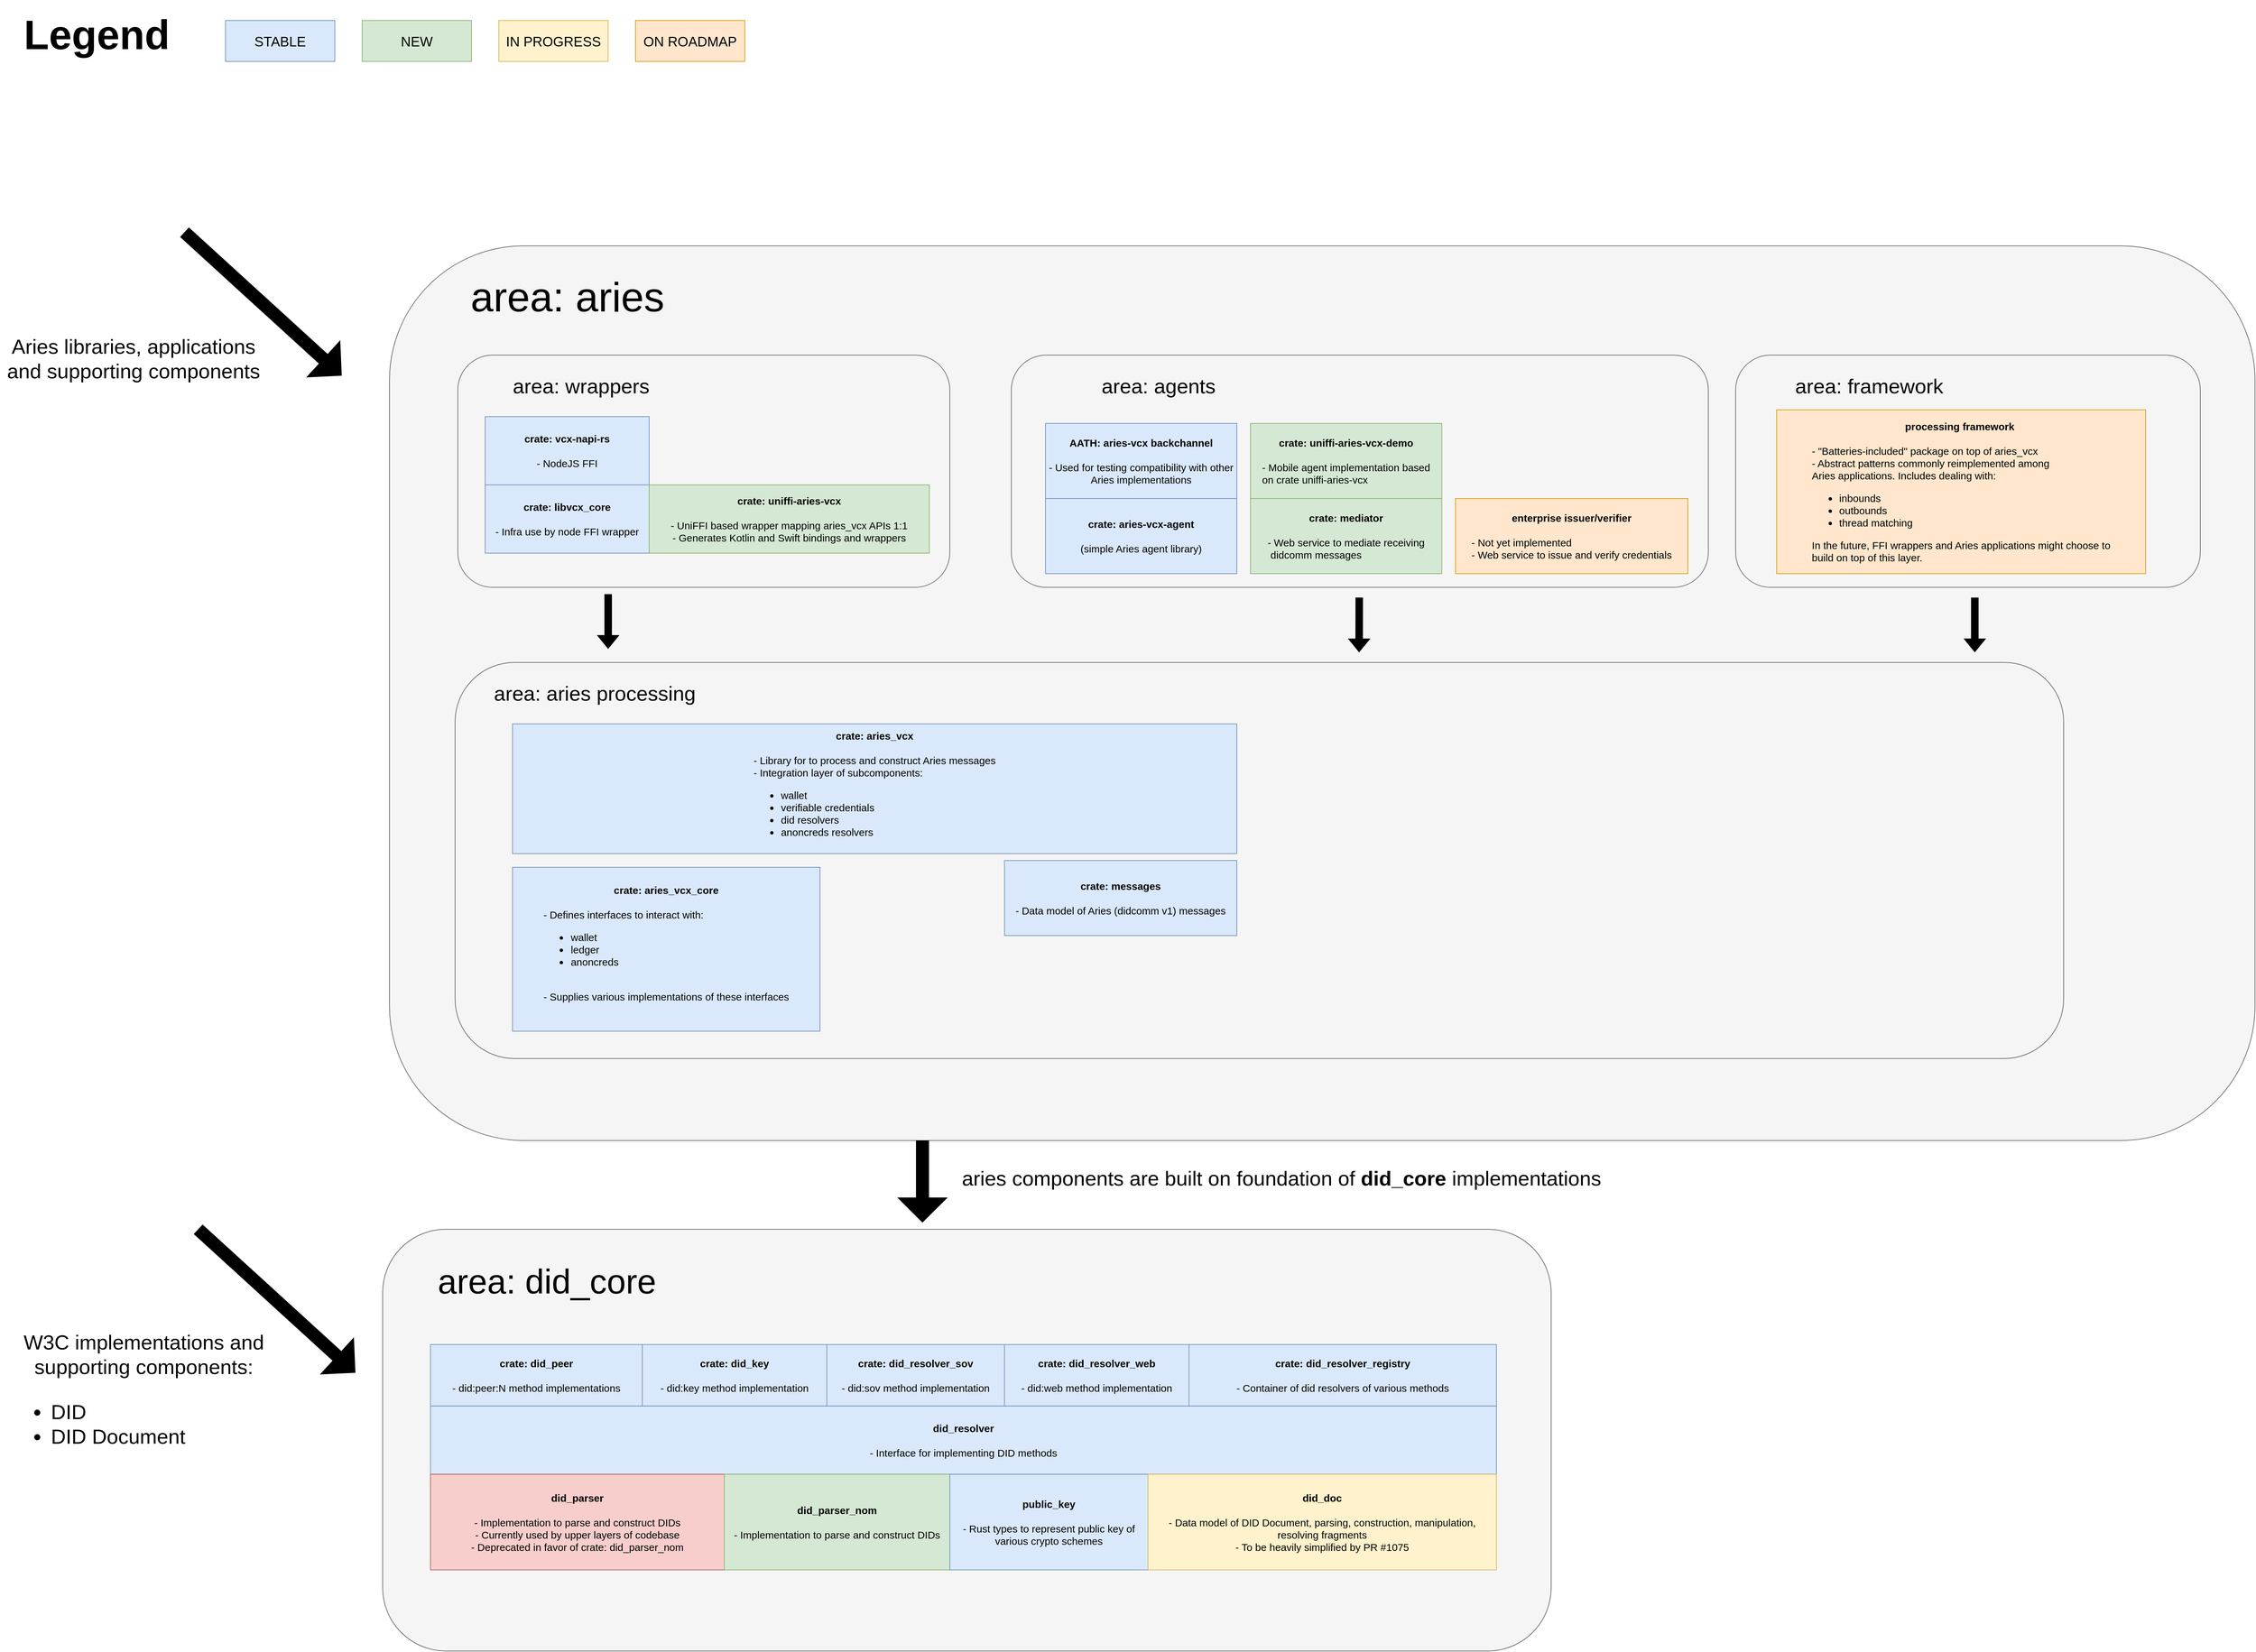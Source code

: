 <mxfile version="21.6.8" type="device">
  <diagram name="Page-1" id="2gMI9P0glSQoVap8a_1F">
    <mxGraphModel dx="4967" dy="4096" grid="1" gridSize="10" guides="1" tooltips="1" connect="1" arrows="1" fold="1" page="1" pageScale="1" pageWidth="827" pageHeight="1169" math="0" shadow="0">
      <root>
        <mxCell id="0" />
        <mxCell id="1" parent="0" />
        <mxCell id="wlWXBuXumkqJe68e9Swo-39" value="" style="rounded=1;whiteSpace=wrap;html=1;fillColor=#f5f5f5;fontColor=#333333;strokeColor=#666666;" parent="1" vertex="1">
          <mxGeometry x="330" y="70" width="2730" height="1310" as="geometry" />
        </mxCell>
        <mxCell id="xXkkuHF4uPc2ZPr-TK46-42" value="" style="rounded=1;whiteSpace=wrap;html=1;fillColor=#f5f5f5;fontColor=#333333;strokeColor=#666666;" vertex="1" parent="1">
          <mxGeometry x="426" y="680" width="2354" height="580" as="geometry" />
        </mxCell>
        <mxCell id="wlWXBuXumkqJe68e9Swo-18" value="" style="rounded=1;whiteSpace=wrap;html=1;fillColor=#f5f5f5;fontColor=#333333;strokeColor=#666666;" parent="1" vertex="1">
          <mxGeometry x="1240" y="230" width="1020" height="340" as="geometry" />
        </mxCell>
        <mxCell id="wlWXBuXumkqJe68e9Swo-19" value="&lt;font style=&quot;font-size: 30px;&quot;&gt;area: agents&lt;/font&gt;" style="text;html=1;align=center;verticalAlign=middle;resizable=0;points=[];autosize=1;strokeColor=none;fillColor=none;" parent="1" vertex="1">
          <mxGeometry x="1360" y="250" width="190" height="50" as="geometry" />
        </mxCell>
        <mxCell id="wlWXBuXumkqJe68e9Swo-15" value="" style="rounded=1;whiteSpace=wrap;html=1;fillColor=#f5f5f5;fontColor=#333333;strokeColor=#666666;" parent="1" vertex="1">
          <mxGeometry x="430" y="230" width="720" height="340" as="geometry" />
        </mxCell>
        <mxCell id="wlWXBuXumkqJe68e9Swo-2" value="&lt;h1&gt;&lt;font style=&quot;font-size: 60px;&quot;&gt;Legend&lt;/font&gt;&lt;/h1&gt;" style="text;html=1;strokeColor=none;fillColor=none;spacing=5;spacingTop=-20;whiteSpace=wrap;overflow=hidden;rounded=0;" parent="1" vertex="1">
          <mxGeometry x="-210" y="-280" width="240" height="80" as="geometry" />
        </mxCell>
        <mxCell id="wlWXBuXumkqJe68e9Swo-4" value="&lt;font style=&quot;font-size: 20px;&quot;&gt;STABLE&lt;/font&gt;" style="rounded=0;whiteSpace=wrap;html=1;fillColor=#dae8fc;strokeColor=#6c8ebf;" parent="1" vertex="1">
          <mxGeometry x="90" y="-260" width="160" height="60" as="geometry" />
        </mxCell>
        <mxCell id="wlWXBuXumkqJe68e9Swo-5" value="&lt;font style=&quot;font-size: 20px;&quot;&gt;NEW&lt;/font&gt;" style="rounded=0;whiteSpace=wrap;html=1;fillColor=#d5e8d4;strokeColor=#82b366;" parent="1" vertex="1">
          <mxGeometry x="290" y="-260" width="160" height="60" as="geometry" />
        </mxCell>
        <mxCell id="wlWXBuXumkqJe68e9Swo-6" value="&lt;font style=&quot;font-size: 20px;&quot;&gt;IN PROGRESS&lt;/font&gt;" style="rounded=0;whiteSpace=wrap;html=1;fillColor=#fff2cc;strokeColor=#d6b656;" parent="1" vertex="1">
          <mxGeometry x="490" y="-260" width="160" height="60" as="geometry" />
        </mxCell>
        <mxCell id="wlWXBuXumkqJe68e9Swo-10" value="&lt;font style=&quot;font-size: 15px;&quot;&gt;&lt;b&gt;crate: libvcx_core&lt;/b&gt;&lt;br&gt;&lt;br&gt;- Infra use by node FFI wrapper&lt;br&gt;&lt;/font&gt;" style="rounded=0;whiteSpace=wrap;html=1;fillColor=#dae8fc;strokeColor=#6c8ebf;" parent="1" vertex="1">
          <mxGeometry x="470" y="420" width="240" height="100" as="geometry" />
        </mxCell>
        <mxCell id="wlWXBuXumkqJe68e9Swo-11" value="&lt;font style=&quot;font-size: 15px;&quot;&gt;&lt;b&gt;&lt;font style=&quot;font-size: 15px;&quot;&gt;crate: vcx-napi-rs&lt;/font&gt;&lt;br&gt;&lt;/b&gt;&lt;br&gt;- NodeJS FFI&lt;/font&gt;" style="rounded=0;whiteSpace=wrap;html=1;fillColor=#dae8fc;strokeColor=#6c8ebf;" parent="1" vertex="1">
          <mxGeometry x="470" y="320" width="240" height="100" as="geometry" />
        </mxCell>
        <mxCell id="wlWXBuXumkqJe68e9Swo-13" value="&lt;font style=&quot;font-size: 15px;&quot;&gt;&lt;b&gt;&lt;font style=&quot;font-size: 15px;&quot;&gt;crate: mediator&lt;/font&gt;&lt;br&gt;&lt;/b&gt;&lt;br&gt;&lt;div style=&quot;text-align: left;&quot;&gt;&lt;span style=&quot;background-color: initial;&quot;&gt;- Web service to mediate receiving&lt;/span&gt;&lt;/div&gt;&lt;div style=&quot;text-align: left;&quot;&gt;&lt;span style=&quot;background-color: initial;&quot;&gt;&amp;nbsp;didcomm messages&lt;/span&gt;&lt;/div&gt;&lt;/font&gt;" style="rounded=0;whiteSpace=wrap;html=1;fillColor=#d5e8d4;strokeColor=#82b366;" parent="1" vertex="1">
          <mxGeometry x="1590" y="440" width="280" height="110" as="geometry" />
        </mxCell>
        <mxCell id="wlWXBuXumkqJe68e9Swo-14" value="&lt;font style=&quot;font-size: 15px;&quot;&gt;&lt;b&gt;&lt;font style=&quot;font-size: 15px;&quot;&gt;crate: uniffi-aries-vcx&lt;/font&gt;&lt;br&gt;&lt;/b&gt;&lt;br&gt;- UniFFI based wrapper mapping aries_vcx APIs 1:1&lt;br&gt;- Generates Kotlin and Swift bindings and wrappers&lt;br&gt;&lt;/font&gt;" style="rounded=0;whiteSpace=wrap;html=1;fillColor=#d5e8d4;strokeColor=#82b366;" parent="1" vertex="1">
          <mxGeometry x="710" y="420" width="410" height="100" as="geometry" />
        </mxCell>
        <mxCell id="wlWXBuXumkqJe68e9Swo-16" value="&lt;font style=&quot;font-size: 30px;&quot;&gt;area: wrappers&lt;/font&gt;" style="text;html=1;align=center;verticalAlign=middle;resizable=0;points=[];autosize=1;strokeColor=none;fillColor=none;" parent="1" vertex="1">
          <mxGeometry x="500" y="250" width="220" height="50" as="geometry" />
        </mxCell>
        <mxCell id="wlWXBuXumkqJe68e9Swo-20" value="&lt;font style=&quot;font-size: 15px;&quot;&gt;&lt;b&gt;&lt;font style=&quot;font-size: 15px;&quot;&gt;crate: aries-vcx-agent&lt;/font&gt;&lt;br&gt;&lt;/b&gt;&lt;br&gt;(simple Aries agent library)&lt;/font&gt;" style="rounded=0;whiteSpace=wrap;html=1;fillColor=#dae8fc;strokeColor=#6c8ebf;" parent="1" vertex="1">
          <mxGeometry x="1290" y="440" width="280" height="110" as="geometry" />
        </mxCell>
        <mxCell id="wlWXBuXumkqJe68e9Swo-21" value="&lt;font style=&quot;font-size: 15px;&quot;&gt;&lt;b&gt;AATH: aries-vcx backchannel&lt;/b&gt;&lt;br&gt;&lt;br&gt;- Used for testing compatibility with other Aries implementations&lt;br&gt;&lt;/font&gt;" style="rounded=0;whiteSpace=wrap;html=1;fillColor=#dae8fc;strokeColor=#6c8ebf;" parent="1" vertex="1">
          <mxGeometry x="1290" y="330" width="280" height="110" as="geometry" />
        </mxCell>
        <mxCell id="wlWXBuXumkqJe68e9Swo-43" value="&lt;font style=&quot;font-size: 15px;&quot;&gt;&lt;b&gt;enterprise issuer/verifier&lt;/b&gt;&lt;br&gt;&lt;br&gt;&lt;div style=&quot;text-align: left;&quot;&gt;&lt;span style=&quot;background-color: initial;&quot;&gt;- Not yet implemented&lt;/span&gt;&lt;/div&gt;&lt;div style=&quot;text-align: left;&quot;&gt;&lt;span style=&quot;background-color: initial;&quot;&gt;- Web service to issue and verify credentials&lt;/span&gt;&lt;/div&gt;&lt;/font&gt;" style="rounded=0;whiteSpace=wrap;html=1;fillColor=#ffe6cc;strokeColor=#d79b00;" parent="1" vertex="1">
          <mxGeometry x="1890" y="440" width="340" height="110" as="geometry" />
        </mxCell>
        <mxCell id="wlWXBuXumkqJe68e9Swo-44" value="&lt;font style=&quot;font-size: 20px;&quot;&gt;ON ROADMAP&lt;/font&gt;" style="rounded=0;whiteSpace=wrap;html=1;fillColor=#ffe6cc;strokeColor=#d79b00;" parent="1" vertex="1">
          <mxGeometry x="690" y="-260" width="160" height="60" as="geometry" />
        </mxCell>
        <mxCell id="wlWXBuXumkqJe68e9Swo-45" value="&lt;font style=&quot;font-size: 60px;&quot;&gt;area: aries&lt;/font&gt;" style="text;html=1;align=center;verticalAlign=middle;resizable=0;points=[];autosize=1;strokeColor=none;fillColor=none;" parent="1" vertex="1">
          <mxGeometry x="435" y="100" width="310" height="90" as="geometry" />
        </mxCell>
        <mxCell id="xXkkuHF4uPc2ZPr-TK46-2" value="" style="rounded=1;whiteSpace=wrap;html=1;fillColor=#f5f5f5;fontColor=#333333;strokeColor=#666666;" vertex="1" parent="1">
          <mxGeometry x="320" y="1510" width="1710" height="617.5" as="geometry" />
        </mxCell>
        <mxCell id="xXkkuHF4uPc2ZPr-TK46-18" value="&lt;font style=&quot;font-size: 50px;&quot;&gt;area: did_core&lt;/font&gt;" style="text;html=1;align=center;verticalAlign=middle;resizable=0;points=[];autosize=1;strokeColor=none;fillColor=none;" vertex="1" parent="1">
          <mxGeometry x="390" y="1551" width="340" height="70" as="geometry" />
        </mxCell>
        <mxCell id="wlWXBuXumkqJe68e9Swo-23" value="&lt;font style=&quot;font-size: 15px;&quot;&gt;&lt;b&gt;did_resolver&lt;/b&gt;&lt;br&gt;&lt;br&gt;- Interface for implementing DID methods&lt;br&gt;&lt;/font&gt;" style="rounded=0;whiteSpace=wrap;html=1;fillColor=#dae8fc;strokeColor=#6c8ebf;" parent="1" vertex="1">
          <mxGeometry x="390" y="1768.75" width="1560" height="100" as="geometry" />
        </mxCell>
        <mxCell id="wlWXBuXumkqJe68e9Swo-24" value="&lt;font style=&quot;font-size: 15px;&quot;&gt;&lt;b&gt;crate: did_peer&lt;/b&gt;&lt;br&gt;&lt;br&gt;- did:peer:N method implementations&lt;br&gt;&lt;/font&gt;" style="rounded=0;whiteSpace=wrap;html=1;fillColor=#dae8fc;strokeColor=#6c8ebf;" parent="1" vertex="1">
          <mxGeometry x="390" y="1678.75" width="310" height="90" as="geometry" />
        </mxCell>
        <mxCell id="xXkkuHF4uPc2ZPr-TK46-30" value="&lt;font style=&quot;font-size: 15px;&quot;&gt;&lt;b&gt;crate: did_key&lt;/b&gt;&lt;br&gt;&lt;br&gt;- did:key method implementation&lt;br&gt;&lt;/font&gt;" style="rounded=0;whiteSpace=wrap;html=1;fillColor=#dae8fc;strokeColor=#6c8ebf;" vertex="1" parent="1">
          <mxGeometry x="700" y="1678.75" width="270" height="90" as="geometry" />
        </mxCell>
        <mxCell id="xXkkuHF4uPc2ZPr-TK46-31" value="&lt;font style=&quot;font-size: 15px;&quot;&gt;&lt;b&gt;did_parser&lt;/b&gt;&lt;br&gt;&lt;br&gt;- Implementation to parse and construct DIDs&lt;br&gt;- Currently used by upper layers of codebase&lt;br&gt;- Deprecated in favor of crate: did_parser_nom&lt;br&gt;&lt;/font&gt;" style="rounded=0;whiteSpace=wrap;html=1;fillColor=#f8cecc;strokeColor=#b85450;" vertex="1" parent="1">
          <mxGeometry x="390" y="1868.75" width="430" height="140" as="geometry" />
        </mxCell>
        <mxCell id="xXkkuHF4uPc2ZPr-TK46-32" value="&lt;b&gt;&lt;font style=&quot;font-size: 15px;&quot;&gt;did_parser_nom&lt;br&gt;&lt;br&gt;&lt;/font&gt;&lt;/b&gt;&lt;font style=&quot;font-size: 15px;&quot;&gt;- Implementation to parse and construct DIDs&lt;/font&gt;&lt;b&gt;&lt;font style=&quot;font-size: 15px;&quot;&gt;&lt;br&gt;&lt;/font&gt;&lt;/b&gt;" style="rounded=0;whiteSpace=wrap;html=1;fillColor=#d5e8d4;strokeColor=#82b366;" vertex="1" parent="1">
          <mxGeometry x="820" y="1868.75" width="330" height="140" as="geometry" />
        </mxCell>
        <mxCell id="xXkkuHF4uPc2ZPr-TK46-33" value="&lt;font style=&quot;font-size: 15px;&quot;&gt;&lt;b&gt;public_key&lt;/b&gt;&lt;br&gt;&lt;br&gt;- Rust types to represent public key of various crypto schemes&lt;br&gt;&lt;/font&gt;" style="rounded=0;whiteSpace=wrap;html=1;fillColor=#dae8fc;strokeColor=#6c8ebf;" vertex="1" parent="1">
          <mxGeometry x="1150" y="1868.75" width="290" height="140" as="geometry" />
        </mxCell>
        <mxCell id="xXkkuHF4uPc2ZPr-TK46-34" value="&lt;font style=&quot;font-size: 15px;&quot;&gt;&lt;b&gt;crate: did_resolver_registry&lt;/b&gt;&lt;br&gt;&lt;br&gt;- Container of did resolvers of various methods&lt;br&gt;&lt;/font&gt;" style="rounded=0;whiteSpace=wrap;html=1;fillColor=#dae8fc;strokeColor=#6c8ebf;" vertex="1" parent="1">
          <mxGeometry x="1500" y="1678.75" width="450" height="90" as="geometry" />
        </mxCell>
        <mxCell id="xXkkuHF4uPc2ZPr-TK46-35" value="&lt;font style=&quot;font-size: 15px;&quot;&gt;&lt;b&gt;did_doc&lt;/b&gt;&lt;br&gt;&lt;br&gt;- Data model of DID Document, parsing, construction, manipulation, resolving fragments&lt;br&gt;- To be heavily simplified by PR #1075&lt;br&gt;&lt;/font&gt;" style="rounded=0;whiteSpace=wrap;html=1;fillColor=#fff2cc;strokeColor=#d6b656;" vertex="1" parent="1">
          <mxGeometry x="1440" y="1868.75" width="510" height="140" as="geometry" />
        </mxCell>
        <mxCell id="xXkkuHF4uPc2ZPr-TK46-36" value="&lt;font style=&quot;font-size: 15px;&quot;&gt;&lt;b&gt;crate: did_resolver_sov&lt;/b&gt;&lt;br&gt;&lt;br&gt;- did:sov method implementation&lt;br&gt;&lt;/font&gt;" style="rounded=0;whiteSpace=wrap;html=1;fillColor=#dae8fc;strokeColor=#6c8ebf;" vertex="1" parent="1">
          <mxGeometry x="970" y="1678.75" width="260" height="90" as="geometry" />
        </mxCell>
        <mxCell id="xXkkuHF4uPc2ZPr-TK46-37" value="&lt;font style=&quot;font-size: 15px;&quot;&gt;&lt;b&gt;crate: did_resolver_web&lt;/b&gt;&lt;br&gt;&lt;br&gt;- did:web method implementation&lt;br&gt;&lt;/font&gt;" style="rounded=0;whiteSpace=wrap;html=1;fillColor=#dae8fc;strokeColor=#6c8ebf;" vertex="1" parent="1">
          <mxGeometry x="1230" y="1678.75" width="270" height="90" as="geometry" />
        </mxCell>
        <mxCell id="wlWXBuXumkqJe68e9Swo-12" value="&lt;font style=&quot;font-size: 15px;&quot;&gt;&lt;b style=&quot;&quot;&gt;&lt;font style=&quot;font-size: 15px;&quot;&gt;crate: aries_vcx&lt;/font&gt;&lt;br&gt;&lt;/b&gt;&lt;br&gt;&lt;/font&gt;&lt;div style=&quot;text-align: left; font-size: 15px;&quot;&gt;&lt;span style=&quot;background-color: initial;&quot;&gt;&lt;font style=&quot;font-size: 15px;&quot;&gt;- Library for to process and construct Aries messages&lt;/font&gt;&lt;/span&gt;&lt;/div&gt;&lt;div style=&quot;text-align: left; font-size: 15px;&quot;&gt;&lt;span style=&quot;background-color: initial;&quot;&gt;&lt;font style=&quot;font-size: 15px;&quot;&gt;- Integration layer of subcomponents:&lt;/font&gt;&lt;/span&gt;&lt;/div&gt;&lt;div style=&quot;text-align: left; font-size: 15px;&quot;&gt;&lt;ul style=&quot;&quot;&gt;&lt;li style=&quot;&quot;&gt;&lt;span style=&quot;background-color: initial;&quot;&gt;&lt;font style=&quot;font-size: 15px;&quot;&gt;wallet&lt;/font&gt;&lt;/span&gt;&lt;/li&gt;&lt;li style=&quot;&quot;&gt;&lt;span style=&quot;background-color: initial;&quot;&gt;&lt;font style=&quot;font-size: 15px;&quot;&gt;verifiable credentials&lt;/font&gt;&lt;/span&gt;&lt;/li&gt;&lt;li style=&quot;&quot;&gt;&lt;span style=&quot;background-color: initial;&quot;&gt;&lt;font style=&quot;font-size: 15px;&quot;&gt;did resolvers&lt;/font&gt;&lt;/span&gt;&lt;/li&gt;&lt;li style=&quot;&quot;&gt;&lt;span style=&quot;background-color: initial;&quot;&gt;&lt;font style=&quot;font-size: 15px;&quot;&gt;anoncreds resolvers&lt;/font&gt;&lt;/span&gt;&lt;/li&gt;&lt;/ul&gt;&lt;/div&gt;" style="rounded=0;whiteSpace=wrap;html=1;fillColor=#dae8fc;strokeColor=#6c8ebf;" parent="1" vertex="1">
          <mxGeometry x="510" y="770" width="1060" height="190" as="geometry" />
        </mxCell>
        <mxCell id="wlWXBuXumkqJe68e9Swo-40" value="" style="shape=flexArrow;endArrow=classic;html=1;rounded=0;fillColor=#000000;" parent="1" edge="1">
          <mxGeometry width="50" height="50" relative="1" as="geometry">
            <mxPoint x="650" y="580" as="sourcePoint" />
            <mxPoint x="650" y="660" as="targetPoint" />
          </mxGeometry>
        </mxCell>
        <mxCell id="wlWXBuXumkqJe68e9Swo-92" value="&lt;font style=&quot;font-size: 15px;&quot;&gt;&lt;b&gt;crate: messages&lt;/b&gt;&lt;br&gt;&lt;br&gt;- Data model of Aries (didcomm v1) messages&lt;br&gt;&lt;/font&gt;" style="rounded=0;whiteSpace=wrap;html=1;fillColor=#dae8fc;strokeColor=#6c8ebf;" parent="1" vertex="1">
          <mxGeometry x="1230" y="970" width="340" height="110" as="geometry" />
        </mxCell>
        <mxCell id="xXkkuHF4uPc2ZPr-TK46-29" value="&lt;font style=&quot;font-size: 15px;&quot;&gt;&lt;b&gt;crate: aries_vcx_core&lt;/b&gt;&lt;br&gt;&lt;br&gt;&lt;div style=&quot;text-align: left;&quot;&gt;&lt;span style=&quot;background-color: initial;&quot;&gt;- Defines interfaces to interact with:&lt;/span&gt;&lt;/div&gt;&lt;div style=&quot;text-align: left;&quot;&gt;&lt;ul&gt;&lt;li&gt;&lt;span style=&quot;background-color: initial;&quot;&gt;wallet&lt;/span&gt;&lt;/li&gt;&lt;li&gt;&lt;span style=&quot;background-color: initial;&quot;&gt;ledger&lt;/span&gt;&lt;/li&gt;&lt;li&gt;&lt;span style=&quot;background-color: initial;&quot;&gt;anoncreds&lt;/span&gt;&lt;/li&gt;&lt;/ul&gt;&lt;/div&gt;&lt;div style=&quot;text-align: left;&quot;&gt;&lt;span style=&quot;background-color: initial;&quot;&gt;&lt;br&gt;&lt;/span&gt;&lt;/div&gt;&lt;div style=&quot;text-align: left;&quot;&gt;- Supplies various implementations of these interfaces&lt;br&gt;&lt;br&gt;&lt;/div&gt;&lt;/font&gt;" style="rounded=0;whiteSpace=wrap;html=1;fillColor=#dae8fc;strokeColor=#6c8ebf;" vertex="1" parent="1">
          <mxGeometry x="510" y="980" width="450" height="240" as="geometry" />
        </mxCell>
        <mxCell id="xXkkuHF4uPc2ZPr-TK46-43" value="&lt;font style=&quot;font-size: 30px;&quot;&gt;area: aries processing&lt;/font&gt;" style="text;html=1;align=center;verticalAlign=middle;resizable=0;points=[];autosize=1;strokeColor=none;fillColor=none;" vertex="1" parent="1">
          <mxGeometry x="470" y="700" width="320" height="50" as="geometry" />
        </mxCell>
        <mxCell id="xXkkuHF4uPc2ZPr-TK46-44" value="&lt;font size=&quot;1&quot;&gt;-&amp;nbsp;&lt;/font&gt;" style="rounded=1;whiteSpace=wrap;html=1;fillColor=#f5f5f5;strokeColor=#666666;fontColor=#333333;" vertex="1" parent="1">
          <mxGeometry x="2300" y="230" width="680" height="340" as="geometry" />
        </mxCell>
        <mxCell id="xXkkuHF4uPc2ZPr-TK46-46" value="&lt;font style=&quot;font-size: 30px;&quot;&gt;area: framework&lt;/font&gt;" style="text;html=1;align=center;verticalAlign=middle;resizable=0;points=[];autosize=1;strokeColor=none;fillColor=none;" vertex="1" parent="1">
          <mxGeometry x="2375" y="250" width="240" height="50" as="geometry" />
        </mxCell>
        <mxCell id="xXkkuHF4uPc2ZPr-TK46-50" value="" style="shape=flexArrow;endArrow=classic;html=1;rounded=0;fillColor=#000000;" edge="1" parent="1">
          <mxGeometry width="50" height="50" relative="1" as="geometry">
            <mxPoint x="2650" y="585" as="sourcePoint" />
            <mxPoint x="2650" y="665" as="targetPoint" />
          </mxGeometry>
        </mxCell>
        <mxCell id="xXkkuHF4uPc2ZPr-TK46-51" value="&lt;div style=&quot;&quot;&gt;&lt;b style=&quot;font-size: 15px; background-color: initial;&quot;&gt;processing framework&amp;nbsp;&lt;/b&gt;&lt;/div&gt;&lt;font style=&quot;font-size: 15px;&quot;&gt;&lt;br&gt;&lt;div style=&quot;&quot;&gt;&lt;div style=&quot;text-align: left;&quot;&gt;&lt;span style=&quot;background-color: initial;&quot;&gt;- &quot;Batteries-included&quot; package on top of aries_vcx&lt;/span&gt;&lt;/div&gt;&lt;span style=&quot;background-color: initial;&quot;&gt;&lt;div style=&quot;text-align: left;&quot;&gt;&lt;span style=&quot;background-color: initial;&quot;&gt;- Abstract patterns commonly reimplemented among&amp;nbsp;&lt;/span&gt;&lt;/div&gt;&lt;/span&gt;&lt;/div&gt;&lt;div style=&quot;text-align: left;&quot;&gt;&lt;span style=&quot;background-color: initial;&quot;&gt;Aries applications. Includes dealing with:&lt;br&gt;&lt;/span&gt;&lt;/div&gt;&lt;div style=&quot;&quot;&gt;&lt;ul&gt;&lt;li style=&quot;text-align: left;&quot;&gt;inbounds&lt;/li&gt;&lt;li style=&quot;text-align: left;&quot;&gt;outbounds&lt;/li&gt;&lt;li style=&quot;text-align: left;&quot;&gt;thread matching&lt;/li&gt;&lt;/ul&gt;&lt;div style=&quot;text-align: left;&quot;&gt;In the future, FFI wrappers and Aries applications might choose to&lt;/div&gt;&lt;div style=&quot;text-align: left;&quot;&gt;build on top of this layer.&lt;/div&gt;&lt;/div&gt;&lt;/font&gt;" style="rounded=0;whiteSpace=wrap;html=1;fillColor=#ffe6cc;strokeColor=#d79b00;align=center;" vertex="1" parent="1">
          <mxGeometry x="2360" y="310" width="540" height="240" as="geometry" />
        </mxCell>
        <mxCell id="xXkkuHF4uPc2ZPr-TK46-54" value="" style="shape=flexArrow;endArrow=classic;html=1;rounded=0;fillColor=#000000;" edge="1" parent="1">
          <mxGeometry width="50" height="50" relative="1" as="geometry">
            <mxPoint x="1749.17" y="585" as="sourcePoint" />
            <mxPoint x="1749" y="665" as="targetPoint" />
          </mxGeometry>
        </mxCell>
        <mxCell id="xXkkuHF4uPc2ZPr-TK46-56" value="" style="shape=flexArrow;endArrow=classic;html=1;rounded=0;endWidth=52.29;endSize=11.505;width=18.095;fillColor=#000000;" edge="1" parent="1">
          <mxGeometry width="50" height="50" relative="1" as="geometry">
            <mxPoint x="1110" y="1380" as="sourcePoint" />
            <mxPoint x="1110" y="1500" as="targetPoint" />
          </mxGeometry>
        </mxCell>
        <mxCell id="xXkkuHF4uPc2ZPr-TK46-58" value="&lt;span style=&quot;font-size: 30px;&quot;&gt;aries components are built on foundation of &lt;b&gt;did_core&lt;/b&gt; implementations&lt;/span&gt;" style="text;html=1;align=center;verticalAlign=middle;resizable=0;points=[];autosize=1;strokeColor=none;fillColor=none;" vertex="1" parent="1">
          <mxGeometry x="1155" y="1410" width="960" height="50" as="geometry" />
        </mxCell>
        <mxCell id="xXkkuHF4uPc2ZPr-TK46-59" value="" style="shape=flexArrow;endArrow=classic;html=1;rounded=0;endWidth=52.29;endSize=11.505;width=18.095;fillColor=#000000;" edge="1" parent="1">
          <mxGeometry width="50" height="50" relative="1" as="geometry">
            <mxPoint x="50" y="1510" as="sourcePoint" />
            <mxPoint x="280" y="1720" as="targetPoint" />
          </mxGeometry>
        </mxCell>
        <mxCell id="xXkkuHF4uPc2ZPr-TK46-60" value="&lt;span style=&quot;font-size: 30px;&quot;&gt;W3C implementations and &lt;br&gt;supporting components:&lt;br&gt;&lt;div style=&quot;text-align: left;&quot;&gt;&lt;ul&gt;&lt;li&gt;&lt;span style=&quot;background-color: initial;&quot;&gt;DID&lt;/span&gt;&lt;/li&gt;&lt;li&gt;&lt;span style=&quot;background-color: initial;&quot;&gt;DID Document&lt;/span&gt;&lt;/li&gt;&lt;/ul&gt;&lt;/div&gt;&lt;/span&gt;" style="text;html=1;align=center;verticalAlign=middle;resizable=0;points=[];autosize=1;strokeColor=none;fillColor=none;" vertex="1" parent="1">
          <mxGeometry x="-220" y="1648.75" width="380" height="220" as="geometry" />
        </mxCell>
        <mxCell id="xXkkuHF4uPc2ZPr-TK46-64" value="" style="shape=flexArrow;endArrow=classic;html=1;rounded=0;endWidth=52.29;endSize=11.505;width=18.095;fillColor=#000000;" edge="1" parent="1">
          <mxGeometry width="50" height="50" relative="1" as="geometry">
            <mxPoint x="30" y="50" as="sourcePoint" />
            <mxPoint x="260" y="260" as="targetPoint" />
          </mxGeometry>
        </mxCell>
        <mxCell id="xXkkuHF4uPc2ZPr-TK46-65" value="&lt;span style=&quot;font-size: 30px;&quot;&gt;Aries libraries, applications &lt;br&gt;and supporting components&lt;/span&gt;" style="text;html=1;align=center;verticalAlign=middle;resizable=0;points=[];autosize=1;strokeColor=none;fillColor=none;" vertex="1" parent="1">
          <mxGeometry x="-240" y="190" width="390" height="90" as="geometry" />
        </mxCell>
        <mxCell id="xXkkuHF4uPc2ZPr-TK46-66" value="&lt;font style=&quot;font-size: 15px;&quot;&gt;&lt;b&gt;&lt;font style=&quot;font-size: 15px;&quot;&gt;crate: uniffi-aries-vcx-demo&lt;/font&gt;&lt;br&gt;&lt;/b&gt;&lt;br&gt;&lt;div style=&quot;text-align: left;&quot;&gt;&lt;span style=&quot;background-color: initial;&quot;&gt;- Mobile agent implementation based&lt;br&gt;&lt;/span&gt;&lt;/div&gt;&lt;div style=&quot;text-align: left;&quot;&gt;&lt;span style=&quot;background-color: initial;&quot;&gt;on crate uniffi-aries-vcx&lt;/span&gt;&lt;/div&gt;&lt;/font&gt;" style="rounded=0;whiteSpace=wrap;html=1;fillColor=#d5e8d4;strokeColor=#82b366;" vertex="1" parent="1">
          <mxGeometry x="1590" y="330" width="280" height="110" as="geometry" />
        </mxCell>
      </root>
    </mxGraphModel>
  </diagram>
</mxfile>
